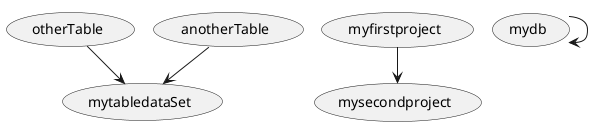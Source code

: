 @startuml
!pragma layout smetana
(otherTable) --> (mytabledataSet)
(anotherTable) --> (mytabledataSet)
(myfirstproject)-->(mysecondproject)
(mydb)-->(mydb)
@enduml